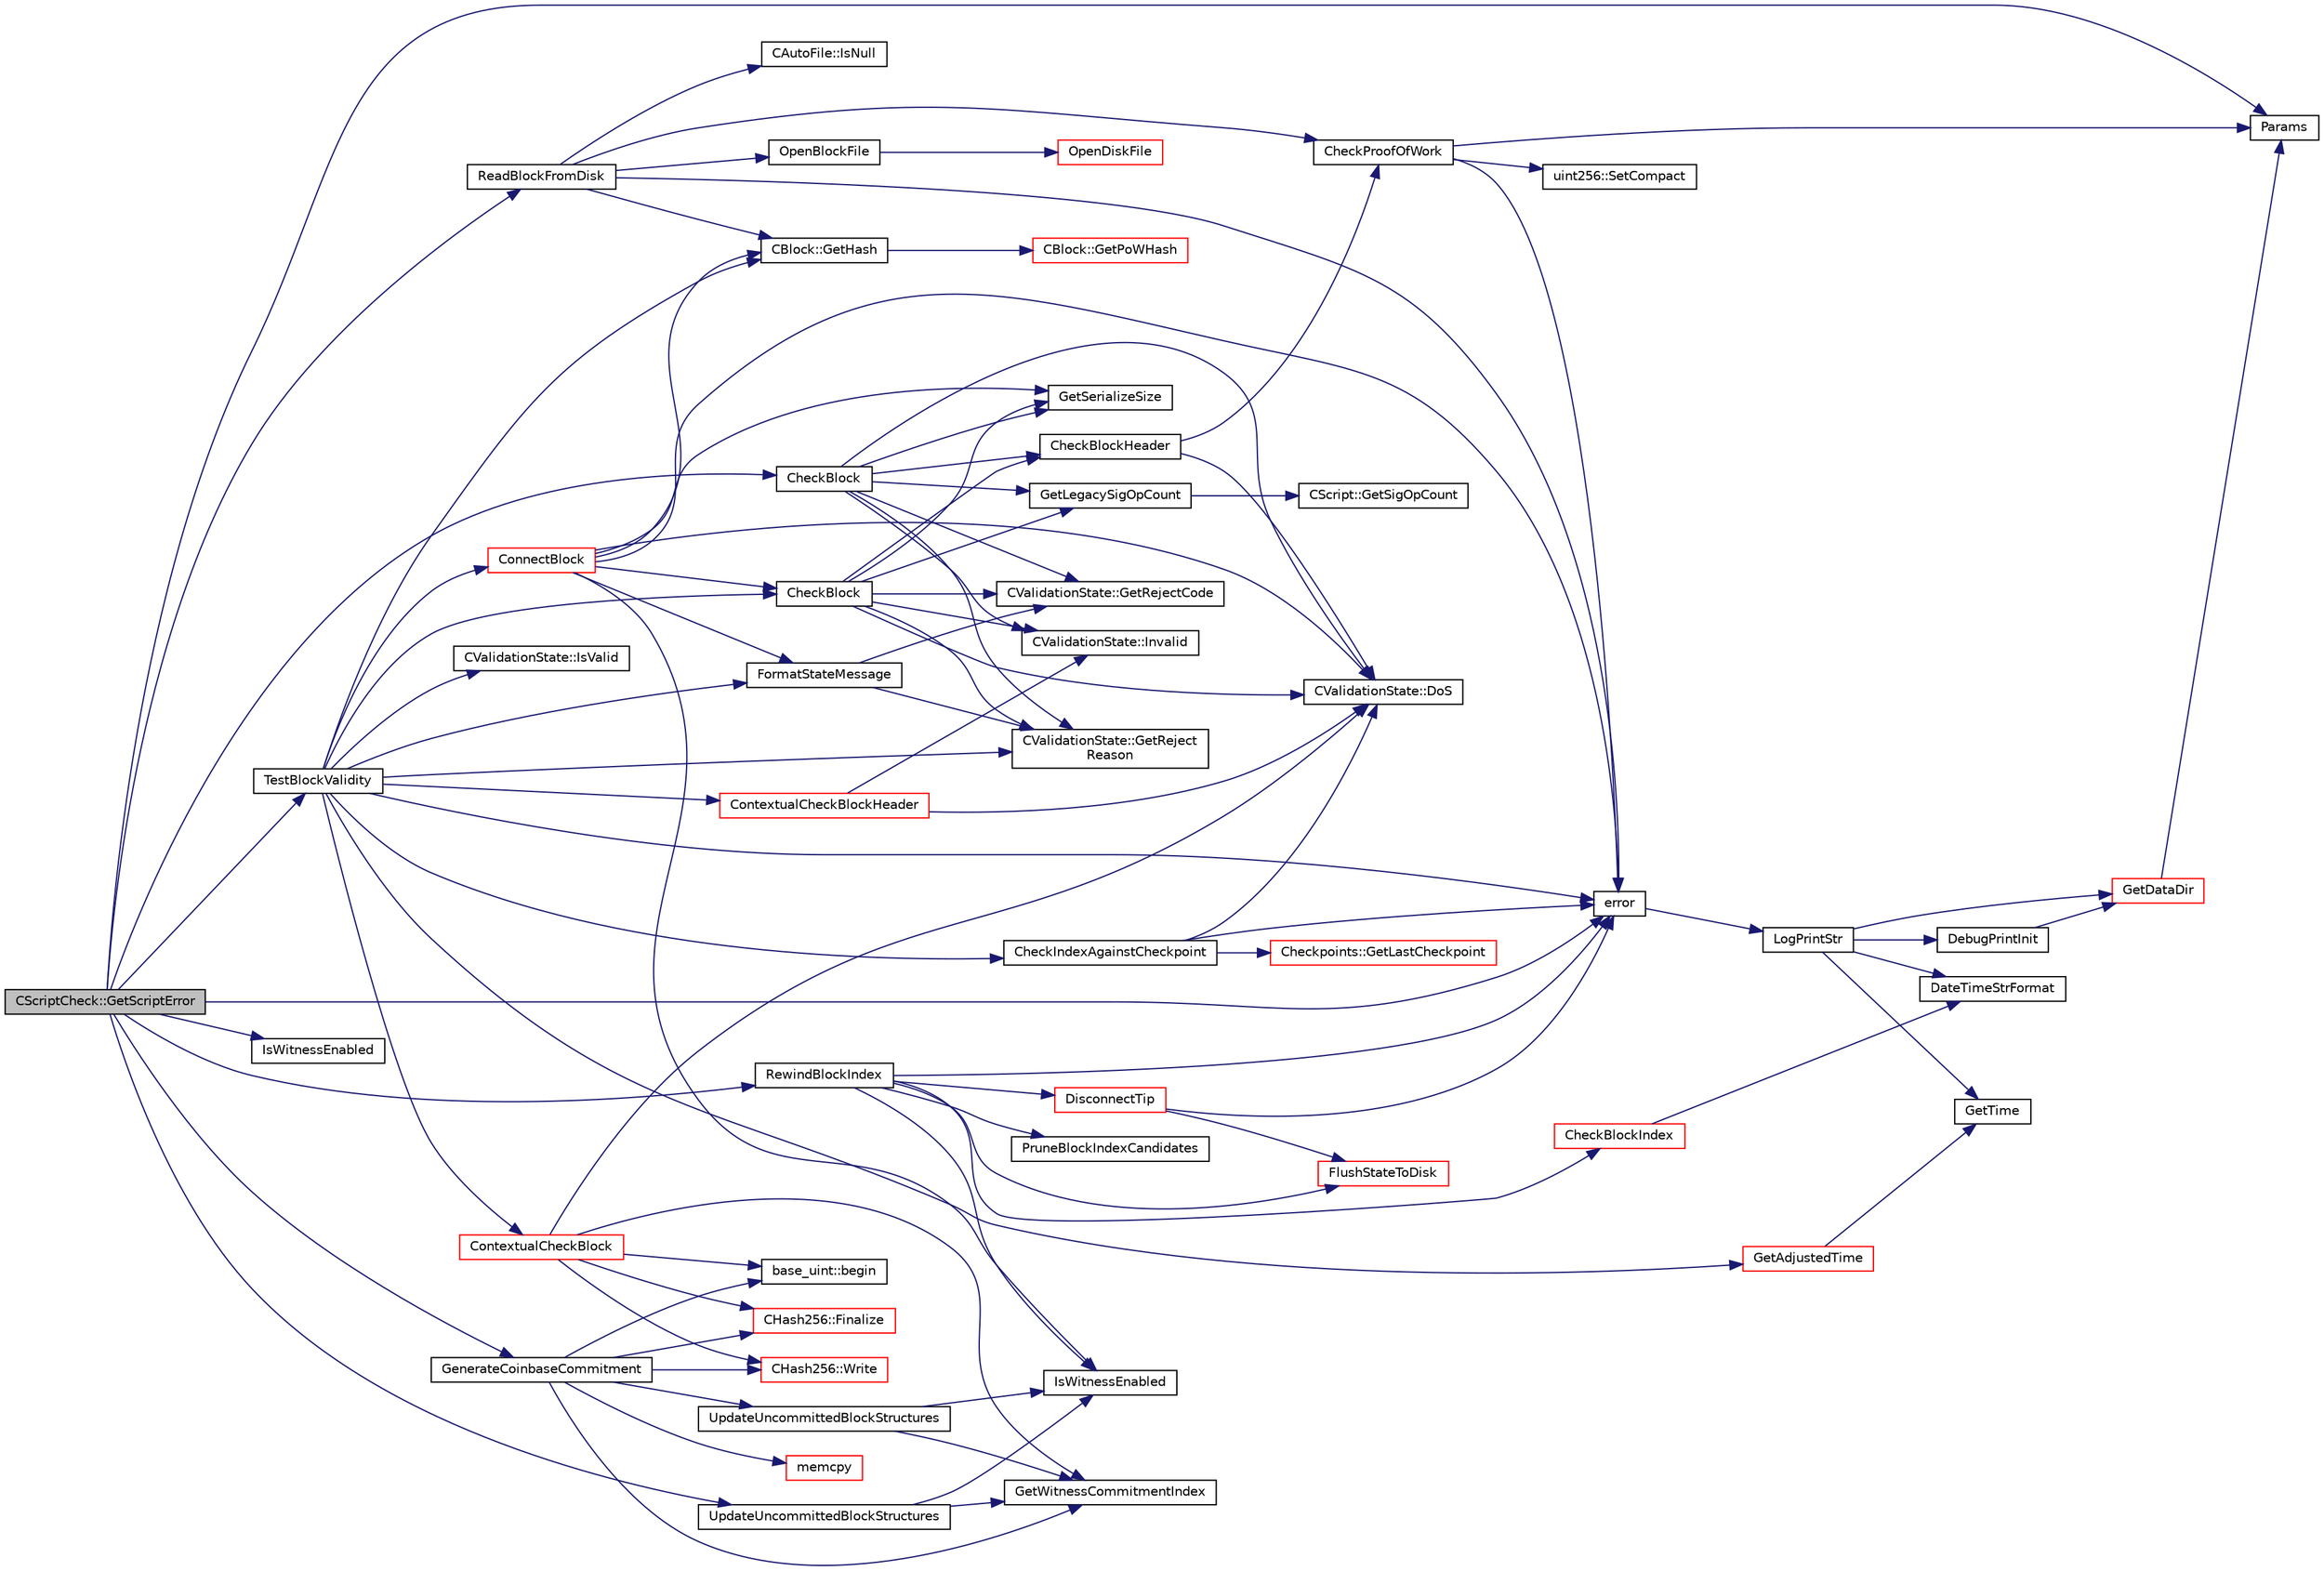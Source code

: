 digraph "CScriptCheck::GetScriptError"
{
  edge [fontname="Helvetica",fontsize="10",labelfontname="Helvetica",labelfontsize="10"];
  node [fontname="Helvetica",fontsize="10",shape=record];
  rankdir="LR";
  Node5 [label="CScriptCheck::GetScriptError",height=0.2,width=0.4,color="black", fillcolor="grey75", style="filled", fontcolor="black"];
  Node5 -> Node6 [color="midnightblue",fontsize="10",style="solid",fontname="Helvetica"];
  Node6 [label="error",height=0.2,width=0.4,color="black", fillcolor="white", style="filled",URL="$d8/d3c/util_8h.html#af8985880cf4ef26df0a5aa2ffcb76662"];
  Node6 -> Node7 [color="midnightblue",fontsize="10",style="solid",fontname="Helvetica"];
  Node7 [label="LogPrintStr",height=0.2,width=0.4,color="black", fillcolor="white", style="filled",URL="$d8/d3c/util_8h.html#afd4c3002b2797c0560adddb6af3ca1da"];
  Node7 -> Node8 [color="midnightblue",fontsize="10",style="solid",fontname="Helvetica"];
  Node8 [label="DebugPrintInit",height=0.2,width=0.4,color="black", fillcolor="white", style="filled",URL="$df/d2d/util_8cpp.html#a751ff5f21d880737811136b5e0bcea12"];
  Node8 -> Node9 [color="midnightblue",fontsize="10",style="solid",fontname="Helvetica"];
  Node9 [label="GetDataDir",height=0.2,width=0.4,color="red", fillcolor="white", style="filled",URL="$df/d2d/util_8cpp.html#ab83866a054745d4b30a3948a1b44beba"];
  Node9 -> Node10 [color="midnightblue",fontsize="10",style="solid",fontname="Helvetica"];
  Node10 [label="Params",height=0.2,width=0.4,color="black", fillcolor="white", style="filled",URL="$df/dbf/chainparams_8cpp.html#ace5c5b706d71a324a417dd2db394fd4a",tooltip="Return the currently selected parameters. "];
  Node7 -> Node9 [color="midnightblue",fontsize="10",style="solid",fontname="Helvetica"];
  Node7 -> Node14 [color="midnightblue",fontsize="10",style="solid",fontname="Helvetica"];
  Node14 [label="DateTimeStrFormat",height=0.2,width=0.4,color="black", fillcolor="white", style="filled",URL="$df/d2d/util_8cpp.html#a749bc6776c8ec72d7c5e4dea56aee415"];
  Node7 -> Node15 [color="midnightblue",fontsize="10",style="solid",fontname="Helvetica"];
  Node15 [label="GetTime",height=0.2,width=0.4,color="black", fillcolor="white", style="filled",URL="$df/d2d/util_8cpp.html#a46fac5fba8ba905b5f9acb364f5d8c6f"];
  Node5 -> Node16 [color="midnightblue",fontsize="10",style="solid",fontname="Helvetica"];
  Node16 [label="ReadBlockFromDisk",height=0.2,width=0.4,color="black", fillcolor="white", style="filled",URL="$db/d38/validation_8h.html#a578c1df234b05798180f0235d469a5ba",tooltip="Functions for disk access for blocks. "];
  Node16 -> Node17 [color="midnightblue",fontsize="10",style="solid",fontname="Helvetica"];
  Node17 [label="OpenBlockFile",height=0.2,width=0.4,color="black", fillcolor="white", style="filled",URL="$dd/d7d/validation_8cpp.html#a0d81388930a4ccb6a69b9abdd1ef5097",tooltip="Open a block file (blk?????.dat) "];
  Node17 -> Node18 [color="midnightblue",fontsize="10",style="solid",fontname="Helvetica"];
  Node18 [label="OpenDiskFile",height=0.2,width=0.4,color="red", fillcolor="white", style="filled",URL="$dd/d7d/validation_8cpp.html#ab2be209b59654115aac034cea8ca1b17"];
  Node16 -> Node20 [color="midnightblue",fontsize="10",style="solid",fontname="Helvetica"];
  Node20 [label="CAutoFile::IsNull",height=0.2,width=0.4,color="black", fillcolor="white", style="filled",URL="$df/dc9/class_c_auto_file.html#a7fd47268b6d85a89acafdb73559f8e78",tooltip="Return true if the wrapped FILE* is NULL, false otherwise. "];
  Node16 -> Node6 [color="midnightblue",fontsize="10",style="solid",fontname="Helvetica"];
  Node16 -> Node21 [color="midnightblue",fontsize="10",style="solid",fontname="Helvetica"];
  Node21 [label="CheckProofOfWork",height=0.2,width=0.4,color="black", fillcolor="white", style="filled",URL="$d1/d08/proofs_8cpp.html#a20a76dbc6ac5b8a6e0aaef85522b1069",tooltip="Check whether a block hash satisfies the proof-of-work requirement specified by nBits. "];
  Node21 -> Node22 [color="midnightblue",fontsize="10",style="solid",fontname="Helvetica"];
  Node22 [label="uint256::SetCompact",height=0.2,width=0.4,color="black", fillcolor="white", style="filled",URL="$d2/d86/classuint256.html#a54bc91c8535c43f881bba1fdb11ca7fa",tooltip="The \"compact\" format is a representation of a whole number N using an unsigned 32bit number similar t..."];
  Node21 -> Node10 [color="midnightblue",fontsize="10",style="solid",fontname="Helvetica"];
  Node21 -> Node6 [color="midnightblue",fontsize="10",style="solid",fontname="Helvetica"];
  Node16 -> Node23 [color="midnightblue",fontsize="10",style="solid",fontname="Helvetica"];
  Node23 [label="CBlock::GetHash",height=0.2,width=0.4,color="black", fillcolor="white", style="filled",URL="$d3/d51/class_c_block.html#a681acf1fa72ec2ed6c83ea5afc14e0f3"];
  Node23 -> Node24 [color="midnightblue",fontsize="10",style="solid",fontname="Helvetica"];
  Node24 [label="CBlock::GetPoWHash",height=0.2,width=0.4,color="red", fillcolor="white", style="filled",URL="$d3/d51/class_c_block.html#af203beb528a62ec30b0453cf5d860044"];
  Node5 -> Node10 [color="midnightblue",fontsize="10",style="solid",fontname="Helvetica"];
  Node5 -> Node26 [color="midnightblue",fontsize="10",style="solid",fontname="Helvetica"];
  Node26 [label="CheckBlock",height=0.2,width=0.4,color="black", fillcolor="white", style="filled",URL="$db/d38/validation_8h.html#adf3a2eef0a7ce0071f4d00a4ddf26943",tooltip="Functions for validating blocks and updating the block tree. "];
  Node26 -> Node27 [color="midnightblue",fontsize="10",style="solid",fontname="Helvetica"];
  Node27 [label="CheckBlockHeader",height=0.2,width=0.4,color="black", fillcolor="white", style="filled",URL="$dd/d7d/validation_8cpp.html#ab7a9bd34b5fe878a3623ac1f04e1105c"];
  Node27 -> Node21 [color="midnightblue",fontsize="10",style="solid",fontname="Helvetica"];
  Node27 -> Node28 [color="midnightblue",fontsize="10",style="solid",fontname="Helvetica"];
  Node28 [label="CValidationState::DoS",height=0.2,width=0.4,color="black", fillcolor="white", style="filled",URL="$d5/df6/class_c_validation_state.html#a3c6786d00da8d1c5df25b4c3876409e8"];
  Node26 -> Node28 [color="midnightblue",fontsize="10",style="solid",fontname="Helvetica"];
  Node26 -> Node29 [color="midnightblue",fontsize="10",style="solid",fontname="Helvetica"];
  Node29 [label="GetSerializeSize",height=0.2,width=0.4,color="black", fillcolor="white", style="filled",URL="$df/d9d/serialize_8h.html#a48239e478ae730373d1984fe304ca025"];
  Node26 -> Node30 [color="midnightblue",fontsize="10",style="solid",fontname="Helvetica"];
  Node30 [label="CValidationState::Invalid",height=0.2,width=0.4,color="black", fillcolor="white", style="filled",URL="$d5/df6/class_c_validation_state.html#a88ff08b67f7f44bb3c7f7053bb1ee6fc"];
  Node26 -> Node31 [color="midnightblue",fontsize="10",style="solid",fontname="Helvetica"];
  Node31 [label="CValidationState::GetRejectCode",height=0.2,width=0.4,color="black", fillcolor="white", style="filled",URL="$d5/df6/class_c_validation_state.html#ad90959549444c9795484785d8af97850"];
  Node26 -> Node32 [color="midnightblue",fontsize="10",style="solid",fontname="Helvetica"];
  Node32 [label="CValidationState::GetReject\lReason",height=0.2,width=0.4,color="black", fillcolor="white", style="filled",URL="$d5/df6/class_c_validation_state.html#a8fa9612cb40c3c8592f7cd29b5931ccd"];
  Node26 -> Node33 [color="midnightblue",fontsize="10",style="solid",fontname="Helvetica"];
  Node33 [label="GetLegacySigOpCount",height=0.2,width=0.4,color="black", fillcolor="white", style="filled",URL="$df/d0a/main_8cpp.html#ad2eaf4f8542c12ea9ee1183609cc6d1a",tooltip="Count ECDSA signature operations the old-fashioned (pre-0.6) way. "];
  Node33 -> Node34 [color="midnightblue",fontsize="10",style="solid",fontname="Helvetica"];
  Node34 [label="CScript::GetSigOpCount",height=0.2,width=0.4,color="black", fillcolor="white", style="filled",URL="$d9/d4b/class_c_script.html#a957f92ddf3efcd76b66e514c05f27dde"];
  Node5 -> Node35 [color="midnightblue",fontsize="10",style="solid",fontname="Helvetica"];
  Node35 [label="TestBlockValidity",height=0.2,width=0.4,color="black", fillcolor="white", style="filled",URL="$db/d38/validation_8h.html#a12c39e969c9077605ae8a91730fb78d3",tooltip="Check a block is completely valid from start to finish (only works on top of our current best block..."];
  Node35 -> Node36 [color="midnightblue",fontsize="10",style="solid",fontname="Helvetica"];
  Node36 [label="CheckIndexAgainstCheckpoint",height=0.2,width=0.4,color="black", fillcolor="white", style="filled",URL="$dd/d7d/validation_8cpp.html#a854f4f2a8843d4ddd0b0824a003b2546"];
  Node36 -> Node37 [color="midnightblue",fontsize="10",style="solid",fontname="Helvetica"];
  Node37 [label="Checkpoints::GetLastCheckpoint",height=0.2,width=0.4,color="red", fillcolor="white", style="filled",URL="$d5/d46/namespace_checkpoints.html#a772b1a560dac76775484b1d4a06e3d77"];
  Node36 -> Node28 [color="midnightblue",fontsize="10",style="solid",fontname="Helvetica"];
  Node36 -> Node6 [color="midnightblue",fontsize="10",style="solid",fontname="Helvetica"];
  Node35 -> Node23 [color="midnightblue",fontsize="10",style="solid",fontname="Helvetica"];
  Node35 -> Node6 [color="midnightblue",fontsize="10",style="solid",fontname="Helvetica"];
  Node35 -> Node32 [color="midnightblue",fontsize="10",style="solid",fontname="Helvetica"];
  Node35 -> Node40 [color="midnightblue",fontsize="10",style="solid",fontname="Helvetica"];
  Node40 [label="ContextualCheckBlockHeader",height=0.2,width=0.4,color="red", fillcolor="white", style="filled",URL="$dd/d7d/validation_8cpp.html#a6e862c7e805f1dc56a75c575ab65c516",tooltip="Context-dependent validity checks. "];
  Node40 -> Node28 [color="midnightblue",fontsize="10",style="solid",fontname="Helvetica"];
  Node40 -> Node30 [color="midnightblue",fontsize="10",style="solid",fontname="Helvetica"];
  Node35 -> Node43 [color="midnightblue",fontsize="10",style="solid",fontname="Helvetica"];
  Node43 [label="GetAdjustedTime",height=0.2,width=0.4,color="red", fillcolor="white", style="filled",URL="$df/d2d/util_8cpp.html#a09f81b9c7650f898cf3cf305b87547e6"];
  Node43 -> Node15 [color="midnightblue",fontsize="10",style="solid",fontname="Helvetica"];
  Node35 -> Node45 [color="midnightblue",fontsize="10",style="solid",fontname="Helvetica"];
  Node45 [label="FormatStateMessage",height=0.2,width=0.4,color="black", fillcolor="white", style="filled",URL="$dd/d7d/validation_8cpp.html#a86ed1d2d0837b905d74c2e4192b6c06a",tooltip="Convert CValidationState to a human-readable message for logging. "];
  Node45 -> Node32 [color="midnightblue",fontsize="10",style="solid",fontname="Helvetica"];
  Node45 -> Node31 [color="midnightblue",fontsize="10",style="solid",fontname="Helvetica"];
  Node35 -> Node46 [color="midnightblue",fontsize="10",style="solid",fontname="Helvetica"];
  Node46 [label="CheckBlock",height=0.2,width=0.4,color="black", fillcolor="white", style="filled",URL="$dd/d7d/validation_8cpp.html#abc9c65975a473d224b3b97b89d571942",tooltip="Functions for validating blocks and updating the block tree. "];
  Node46 -> Node27 [color="midnightblue",fontsize="10",style="solid",fontname="Helvetica"];
  Node46 -> Node28 [color="midnightblue",fontsize="10",style="solid",fontname="Helvetica"];
  Node46 -> Node29 [color="midnightblue",fontsize="10",style="solid",fontname="Helvetica"];
  Node46 -> Node30 [color="midnightblue",fontsize="10",style="solid",fontname="Helvetica"];
  Node46 -> Node31 [color="midnightblue",fontsize="10",style="solid",fontname="Helvetica"];
  Node46 -> Node32 [color="midnightblue",fontsize="10",style="solid",fontname="Helvetica"];
  Node46 -> Node33 [color="midnightblue",fontsize="10",style="solid",fontname="Helvetica"];
  Node35 -> Node47 [color="midnightblue",fontsize="10",style="solid",fontname="Helvetica"];
  Node47 [label="ContextualCheckBlock",height=0.2,width=0.4,color="red", fillcolor="white", style="filled",URL="$dd/d7d/validation_8cpp.html#a3738f9e2128f53dff80e660afa21de3e"];
  Node47 -> Node28 [color="midnightblue",fontsize="10",style="solid",fontname="Helvetica"];
  Node47 -> Node50 [color="midnightblue",fontsize="10",style="solid",fontname="Helvetica"];
  Node50 [label="GetWitnessCommitmentIndex",height=0.2,width=0.4,color="black", fillcolor="white", style="filled",URL="$dd/d7d/validation_8cpp.html#aefbbe9094bd65ee8f223534a7dfe9987"];
  Node47 -> Node51 [color="midnightblue",fontsize="10",style="solid",fontname="Helvetica"];
  Node51 [label="CHash256::Write",height=0.2,width=0.4,color="red", fillcolor="white", style="filled",URL="$d4/dec/class_c_hash256.html#a9cc25033c6435cb28e2e8e377c949a7a"];
  Node47 -> Node56 [color="midnightblue",fontsize="10",style="solid",fontname="Helvetica"];
  Node56 [label="base_uint::begin",height=0.2,width=0.4,color="black", fillcolor="white", style="filled",URL="$da/df7/classbase__uint.html#aaa32054bf4e8fbb31d54a75f6065174d"];
  Node47 -> Node57 [color="midnightblue",fontsize="10",style="solid",fontname="Helvetica"];
  Node57 [label="CHash256::Finalize",height=0.2,width=0.4,color="red", fillcolor="white", style="filled",URL="$d4/dec/class_c_hash256.html#aa8a70c1b7cf24ce7d00240a1131cf4e7"];
  Node35 -> Node66 [color="midnightblue",fontsize="10",style="solid",fontname="Helvetica"];
  Node66 [label="ConnectBlock",height=0.2,width=0.4,color="red", fillcolor="white", style="filled",URL="$dd/d7d/validation_8cpp.html#afafbb35ee38b98e832fcb8b159942055",tooltip="Apply the effects of this block (with given index) on the UTXO set represented by coins..."];
  Node66 -> Node23 [color="midnightblue",fontsize="10",style="solid",fontname="Helvetica"];
  Node66 -> Node46 [color="midnightblue",fontsize="10",style="solid",fontname="Helvetica"];
  Node66 -> Node6 [color="midnightblue",fontsize="10",style="solid",fontname="Helvetica"];
  Node66 -> Node45 [color="midnightblue",fontsize="10",style="solid",fontname="Helvetica"];
  Node66 -> Node28 [color="midnightblue",fontsize="10",style="solid",fontname="Helvetica"];
  Node66 -> Node75 [color="midnightblue",fontsize="10",style="solid",fontname="Helvetica"];
  Node75 [label="IsWitnessEnabled",height=0.2,width=0.4,color="black", fillcolor="white", style="filled",URL="$dd/d7d/validation_8cpp.html#acb0226867d001d0edd267f2e4842bace",tooltip="Check whether witness commitments are required for block. "];
  Node66 -> Node29 [color="midnightblue",fontsize="10",style="solid",fontname="Helvetica"];
  Node35 -> Node143 [color="midnightblue",fontsize="10",style="solid",fontname="Helvetica"];
  Node143 [label="CValidationState::IsValid",height=0.2,width=0.4,color="black", fillcolor="white", style="filled",URL="$d5/df6/class_c_validation_state.html#a7dc31c88ba63ad17a954f247d21b550c"];
  Node5 -> Node144 [color="midnightblue",fontsize="10",style="solid",fontname="Helvetica"];
  Node144 [label="IsWitnessEnabled",height=0.2,width=0.4,color="black", fillcolor="white", style="filled",URL="$db/d38/validation_8h.html#acb0226867d001d0edd267f2e4842bace",tooltip="Check whether witness commitments are required for block. "];
  Node5 -> Node145 [color="midnightblue",fontsize="10",style="solid",fontname="Helvetica"];
  Node145 [label="RewindBlockIndex",height=0.2,width=0.4,color="black", fillcolor="white", style="filled",URL="$db/d38/validation_8h.html#a2e51de180124822c526ac8f82777fa32",tooltip="When there are blocks in the active chain with missing data, rewind the chainstate and remove them fr..."];
  Node145 -> Node75 [color="midnightblue",fontsize="10",style="solid",fontname="Helvetica"];
  Node145 -> Node146 [color="midnightblue",fontsize="10",style="solid",fontname="Helvetica"];
  Node146 [label="DisconnectTip",height=0.2,width=0.4,color="red", fillcolor="white", style="filled",URL="$dd/d7d/validation_8cpp.html#af22a75696068786d303019f31f29eb9e",tooltip="Disconnect chainActive&#39;s tip. "];
  Node146 -> Node6 [color="midnightblue",fontsize="10",style="solid",fontname="Helvetica"];
  Node146 -> Node150 [color="midnightblue",fontsize="10",style="solid",fontname="Helvetica"];
  Node150 [label="FlushStateToDisk",height=0.2,width=0.4,color="red", fillcolor="white", style="filled",URL="$dd/d7d/validation_8cpp.html#a788f3aaee688481378aa35a0e776718a",tooltip="Update the on-disk chain state. "];
  Node145 -> Node6 [color="midnightblue",fontsize="10",style="solid",fontname="Helvetica"];
  Node145 -> Node150 [color="midnightblue",fontsize="10",style="solid",fontname="Helvetica"];
  Node145 -> Node171 [color="midnightblue",fontsize="10",style="solid",fontname="Helvetica"];
  Node171 [label="PruneBlockIndexCandidates",height=0.2,width=0.4,color="black", fillcolor="white", style="filled",URL="$dd/d7d/validation_8cpp.html#a0d96b40fd4fda216d00ecb9dcab29094",tooltip="Delete all entries in setBlockIndexCandidates that are worse than the current tip. "];
  Node145 -> Node172 [color="midnightblue",fontsize="10",style="solid",fontname="Helvetica"];
  Node172 [label="CheckBlockIndex",height=0.2,width=0.4,color="red", fillcolor="white", style="filled",URL="$dd/d7d/validation_8cpp.html#a2f4243729dc8ec324a1088f256bdc506"];
  Node172 -> Node14 [color="midnightblue",fontsize="10",style="solid",fontname="Helvetica"];
  Node5 -> Node173 [color="midnightblue",fontsize="10",style="solid",fontname="Helvetica"];
  Node173 [label="UpdateUncommittedBlockStructures",height=0.2,width=0.4,color="black", fillcolor="white", style="filled",URL="$db/d38/validation_8h.html#a916ce43a2b2658298882c4eb461d1110",tooltip="Update uncommitted block structures (currently: only the witness nonce). "];
  Node173 -> Node50 [color="midnightblue",fontsize="10",style="solid",fontname="Helvetica"];
  Node173 -> Node75 [color="midnightblue",fontsize="10",style="solid",fontname="Helvetica"];
  Node5 -> Node174 [color="midnightblue",fontsize="10",style="solid",fontname="Helvetica"];
  Node174 [label="GenerateCoinbaseCommitment",height=0.2,width=0.4,color="black", fillcolor="white", style="filled",URL="$db/d38/validation_8h.html#a743ca389dc886ef8ec875ce8d08ec97e",tooltip="Produce the necessary coinbase commitment for a block (modifies the hash, don&#39;t call for mined blocks..."];
  Node174 -> Node50 [color="midnightblue",fontsize="10",style="solid",fontname="Helvetica"];
  Node174 -> Node51 [color="midnightblue",fontsize="10",style="solid",fontname="Helvetica"];
  Node174 -> Node56 [color="midnightblue",fontsize="10",style="solid",fontname="Helvetica"];
  Node174 -> Node57 [color="midnightblue",fontsize="10",style="solid",fontname="Helvetica"];
  Node174 -> Node53 [color="midnightblue",fontsize="10",style="solid",fontname="Helvetica"];
  Node53 [label="memcpy",height=0.2,width=0.4,color="red", fillcolor="white", style="filled",URL="$d5/d9f/glibc__compat_8cpp.html#a0f46826ab0466591e136db24394923cf"];
  Node174 -> Node175 [color="midnightblue",fontsize="10",style="solid",fontname="Helvetica"];
  Node175 [label="UpdateUncommittedBlockStructures",height=0.2,width=0.4,color="black", fillcolor="white", style="filled",URL="$dd/d7d/validation_8cpp.html#a916ce43a2b2658298882c4eb461d1110",tooltip="Update uncommitted block structures (currently: only the witness nonce). "];
  Node175 -> Node50 [color="midnightblue",fontsize="10",style="solid",fontname="Helvetica"];
  Node175 -> Node75 [color="midnightblue",fontsize="10",style="solid",fontname="Helvetica"];
}
